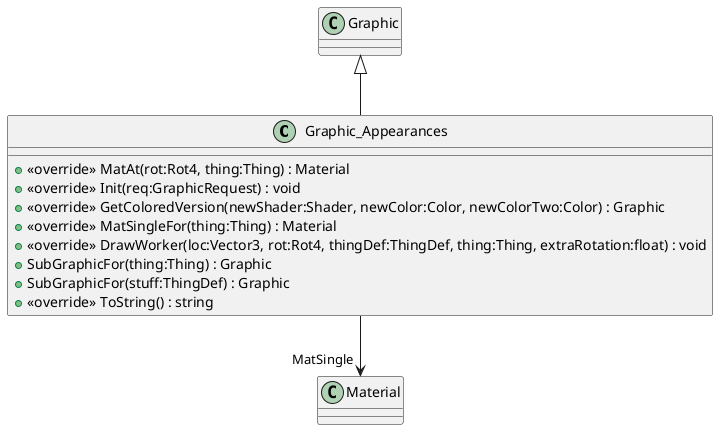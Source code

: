 @startuml
class Graphic_Appearances {
    + <<override>> MatAt(rot:Rot4, thing:Thing) : Material
    + <<override>> Init(req:GraphicRequest) : void
    + <<override>> GetColoredVersion(newShader:Shader, newColor:Color, newColorTwo:Color) : Graphic
    + <<override>> MatSingleFor(thing:Thing) : Material
    + <<override>> DrawWorker(loc:Vector3, rot:Rot4, thingDef:ThingDef, thing:Thing, extraRotation:float) : void
    + SubGraphicFor(thing:Thing) : Graphic
    + SubGraphicFor(stuff:ThingDef) : Graphic
    + <<override>> ToString() : string
}
Graphic <|-- Graphic_Appearances
Graphic_Appearances --> "MatSingle" Material
@enduml
